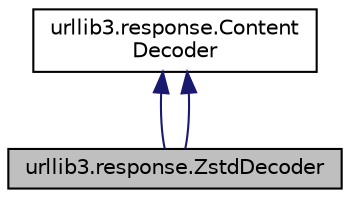 digraph "urllib3.response.ZstdDecoder"
{
 // LATEX_PDF_SIZE
  edge [fontname="Helvetica",fontsize="10",labelfontname="Helvetica",labelfontsize="10"];
  node [fontname="Helvetica",fontsize="10",shape=record];
  Node1 [label="urllib3.response.ZstdDecoder",height=0.2,width=0.4,color="black", fillcolor="grey75", style="filled", fontcolor="black",tooltip=" "];
  Node2 -> Node1 [dir="back",color="midnightblue",fontsize="10",style="solid",fontname="Helvetica"];
  Node2 [label="urllib3.response.Content\lDecoder",height=0.2,width=0.4,color="black", fillcolor="white", style="filled",URL="$classurllib3_1_1response_1_1ContentDecoder.html",tooltip=" "];
  Node2 -> Node1 [dir="back",color="midnightblue",fontsize="10",style="solid",fontname="Helvetica"];
}

